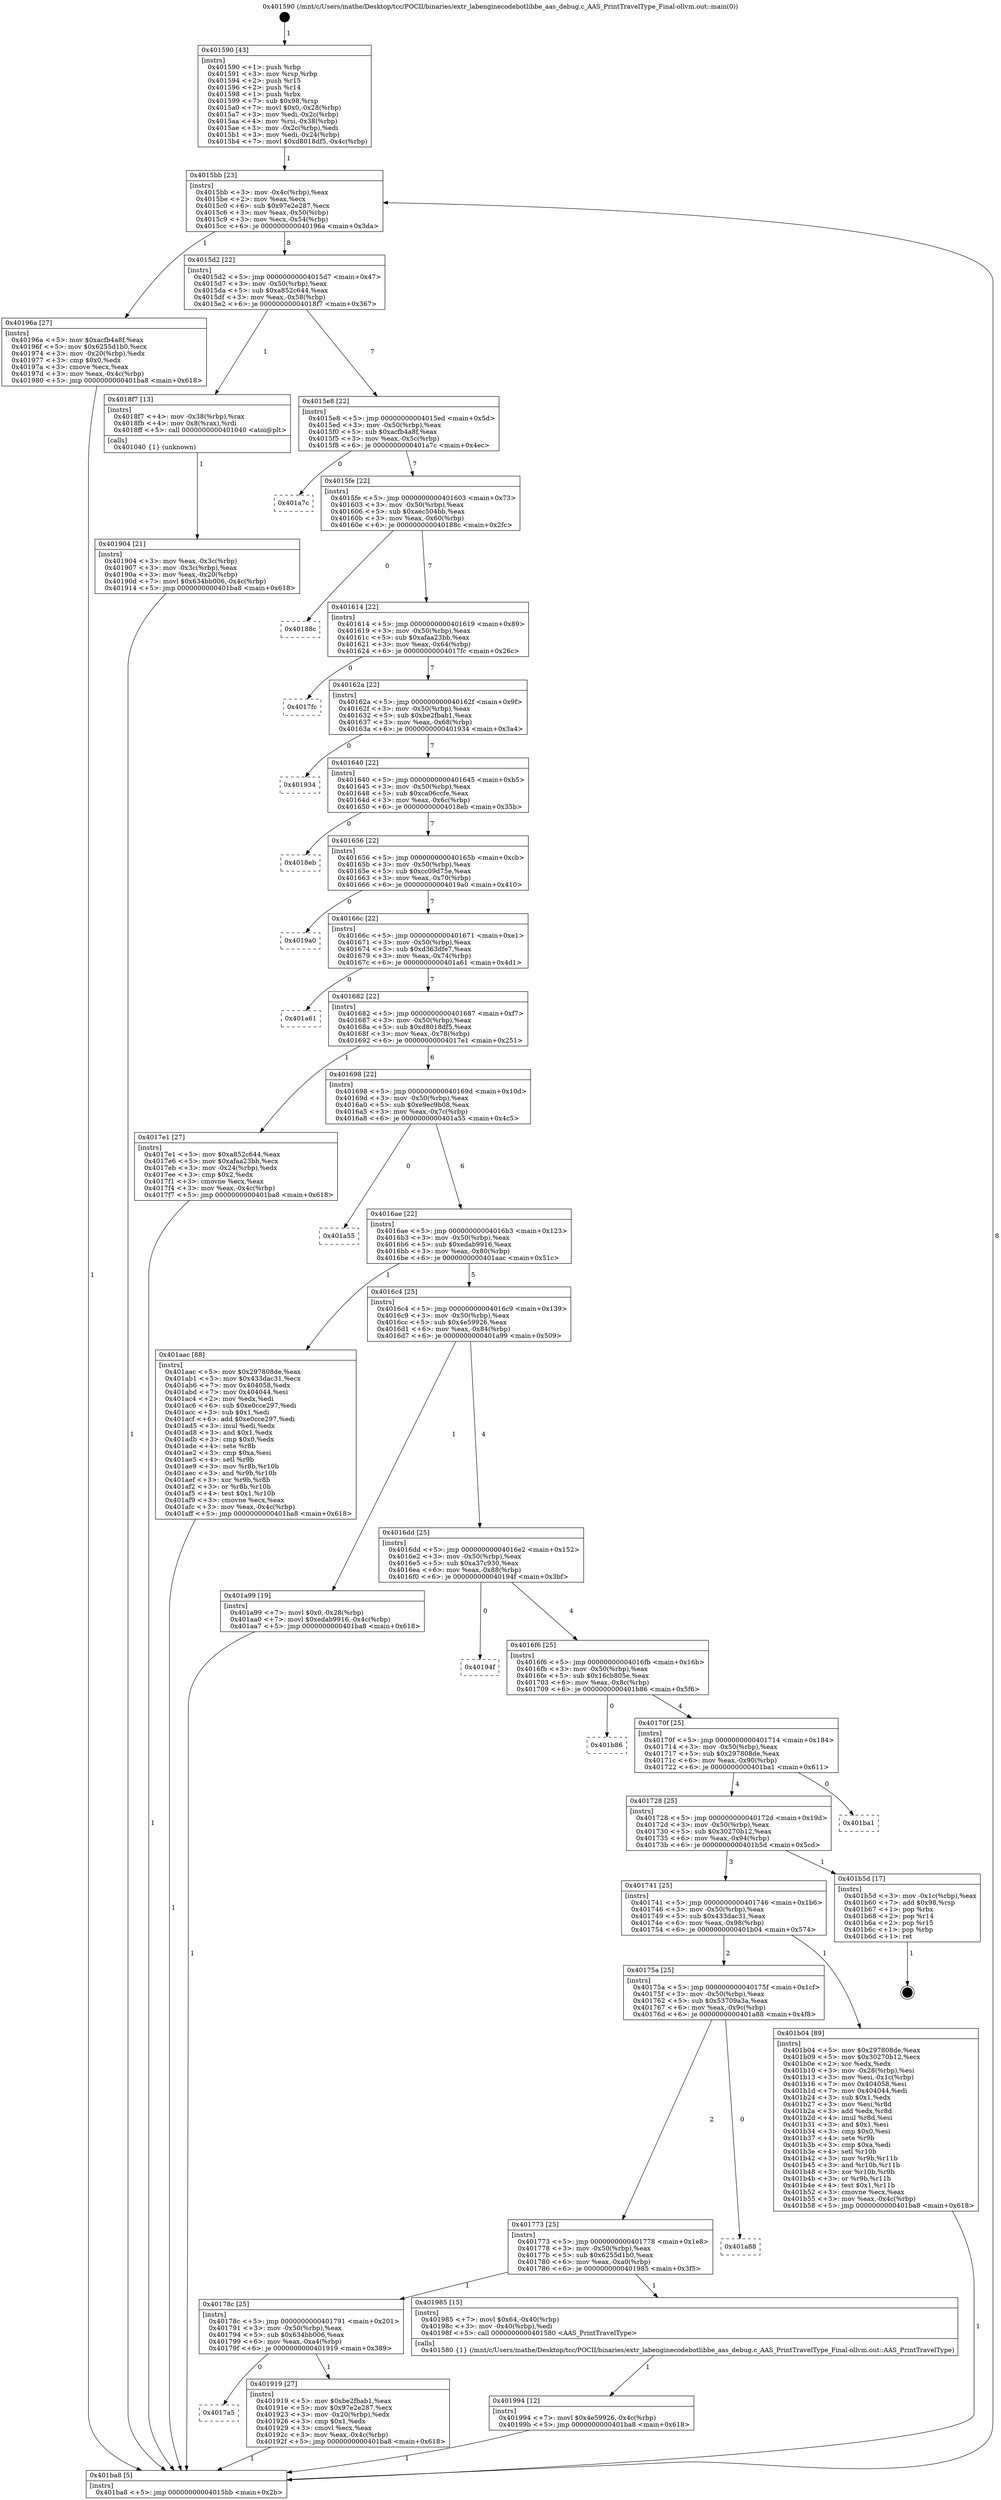 digraph "0x401590" {
  label = "0x401590 (/mnt/c/Users/mathe/Desktop/tcc/POCII/binaries/extr_labenginecodebotlibbe_aas_debug.c_AAS_PrintTravelType_Final-ollvm.out::main(0))"
  labelloc = "t"
  node[shape=record]

  Entry [label="",width=0.3,height=0.3,shape=circle,fillcolor=black,style=filled]
  "0x4015bb" [label="{
     0x4015bb [23]\l
     | [instrs]\l
     &nbsp;&nbsp;0x4015bb \<+3\>: mov -0x4c(%rbp),%eax\l
     &nbsp;&nbsp;0x4015be \<+2\>: mov %eax,%ecx\l
     &nbsp;&nbsp;0x4015c0 \<+6\>: sub $0x97e2e287,%ecx\l
     &nbsp;&nbsp;0x4015c6 \<+3\>: mov %eax,-0x50(%rbp)\l
     &nbsp;&nbsp;0x4015c9 \<+3\>: mov %ecx,-0x54(%rbp)\l
     &nbsp;&nbsp;0x4015cc \<+6\>: je 000000000040196a \<main+0x3da\>\l
  }"]
  "0x40196a" [label="{
     0x40196a [27]\l
     | [instrs]\l
     &nbsp;&nbsp;0x40196a \<+5\>: mov $0xacfb4a8f,%eax\l
     &nbsp;&nbsp;0x40196f \<+5\>: mov $0x6255d1b0,%ecx\l
     &nbsp;&nbsp;0x401974 \<+3\>: mov -0x20(%rbp),%edx\l
     &nbsp;&nbsp;0x401977 \<+3\>: cmp $0x0,%edx\l
     &nbsp;&nbsp;0x40197a \<+3\>: cmove %ecx,%eax\l
     &nbsp;&nbsp;0x40197d \<+3\>: mov %eax,-0x4c(%rbp)\l
     &nbsp;&nbsp;0x401980 \<+5\>: jmp 0000000000401ba8 \<main+0x618\>\l
  }"]
  "0x4015d2" [label="{
     0x4015d2 [22]\l
     | [instrs]\l
     &nbsp;&nbsp;0x4015d2 \<+5\>: jmp 00000000004015d7 \<main+0x47\>\l
     &nbsp;&nbsp;0x4015d7 \<+3\>: mov -0x50(%rbp),%eax\l
     &nbsp;&nbsp;0x4015da \<+5\>: sub $0xa852c644,%eax\l
     &nbsp;&nbsp;0x4015df \<+3\>: mov %eax,-0x58(%rbp)\l
     &nbsp;&nbsp;0x4015e2 \<+6\>: je 00000000004018f7 \<main+0x367\>\l
  }"]
  Exit [label="",width=0.3,height=0.3,shape=circle,fillcolor=black,style=filled,peripheries=2]
  "0x4018f7" [label="{
     0x4018f7 [13]\l
     | [instrs]\l
     &nbsp;&nbsp;0x4018f7 \<+4\>: mov -0x38(%rbp),%rax\l
     &nbsp;&nbsp;0x4018fb \<+4\>: mov 0x8(%rax),%rdi\l
     &nbsp;&nbsp;0x4018ff \<+5\>: call 0000000000401040 \<atoi@plt\>\l
     | [calls]\l
     &nbsp;&nbsp;0x401040 \{1\} (unknown)\l
  }"]
  "0x4015e8" [label="{
     0x4015e8 [22]\l
     | [instrs]\l
     &nbsp;&nbsp;0x4015e8 \<+5\>: jmp 00000000004015ed \<main+0x5d\>\l
     &nbsp;&nbsp;0x4015ed \<+3\>: mov -0x50(%rbp),%eax\l
     &nbsp;&nbsp;0x4015f0 \<+5\>: sub $0xacfb4a8f,%eax\l
     &nbsp;&nbsp;0x4015f5 \<+3\>: mov %eax,-0x5c(%rbp)\l
     &nbsp;&nbsp;0x4015f8 \<+6\>: je 0000000000401a7c \<main+0x4ec\>\l
  }"]
  "0x401994" [label="{
     0x401994 [12]\l
     | [instrs]\l
     &nbsp;&nbsp;0x401994 \<+7\>: movl $0x4e59926,-0x4c(%rbp)\l
     &nbsp;&nbsp;0x40199b \<+5\>: jmp 0000000000401ba8 \<main+0x618\>\l
  }"]
  "0x401a7c" [label="{
     0x401a7c\l
  }", style=dashed]
  "0x4015fe" [label="{
     0x4015fe [22]\l
     | [instrs]\l
     &nbsp;&nbsp;0x4015fe \<+5\>: jmp 0000000000401603 \<main+0x73\>\l
     &nbsp;&nbsp;0x401603 \<+3\>: mov -0x50(%rbp),%eax\l
     &nbsp;&nbsp;0x401606 \<+5\>: sub $0xaec504bb,%eax\l
     &nbsp;&nbsp;0x40160b \<+3\>: mov %eax,-0x60(%rbp)\l
     &nbsp;&nbsp;0x40160e \<+6\>: je 000000000040188c \<main+0x2fc\>\l
  }"]
  "0x4017a5" [label="{
     0x4017a5\l
  }", style=dashed]
  "0x40188c" [label="{
     0x40188c\l
  }", style=dashed]
  "0x401614" [label="{
     0x401614 [22]\l
     | [instrs]\l
     &nbsp;&nbsp;0x401614 \<+5\>: jmp 0000000000401619 \<main+0x89\>\l
     &nbsp;&nbsp;0x401619 \<+3\>: mov -0x50(%rbp),%eax\l
     &nbsp;&nbsp;0x40161c \<+5\>: sub $0xafaa23bb,%eax\l
     &nbsp;&nbsp;0x401621 \<+3\>: mov %eax,-0x64(%rbp)\l
     &nbsp;&nbsp;0x401624 \<+6\>: je 00000000004017fc \<main+0x26c\>\l
  }"]
  "0x401919" [label="{
     0x401919 [27]\l
     | [instrs]\l
     &nbsp;&nbsp;0x401919 \<+5\>: mov $0xbe2fbab1,%eax\l
     &nbsp;&nbsp;0x40191e \<+5\>: mov $0x97e2e287,%ecx\l
     &nbsp;&nbsp;0x401923 \<+3\>: mov -0x20(%rbp),%edx\l
     &nbsp;&nbsp;0x401926 \<+3\>: cmp $0x1,%edx\l
     &nbsp;&nbsp;0x401929 \<+3\>: cmovl %ecx,%eax\l
     &nbsp;&nbsp;0x40192c \<+3\>: mov %eax,-0x4c(%rbp)\l
     &nbsp;&nbsp;0x40192f \<+5\>: jmp 0000000000401ba8 \<main+0x618\>\l
  }"]
  "0x4017fc" [label="{
     0x4017fc\l
  }", style=dashed]
  "0x40162a" [label="{
     0x40162a [22]\l
     | [instrs]\l
     &nbsp;&nbsp;0x40162a \<+5\>: jmp 000000000040162f \<main+0x9f\>\l
     &nbsp;&nbsp;0x40162f \<+3\>: mov -0x50(%rbp),%eax\l
     &nbsp;&nbsp;0x401632 \<+5\>: sub $0xbe2fbab1,%eax\l
     &nbsp;&nbsp;0x401637 \<+3\>: mov %eax,-0x68(%rbp)\l
     &nbsp;&nbsp;0x40163a \<+6\>: je 0000000000401934 \<main+0x3a4\>\l
  }"]
  "0x40178c" [label="{
     0x40178c [25]\l
     | [instrs]\l
     &nbsp;&nbsp;0x40178c \<+5\>: jmp 0000000000401791 \<main+0x201\>\l
     &nbsp;&nbsp;0x401791 \<+3\>: mov -0x50(%rbp),%eax\l
     &nbsp;&nbsp;0x401794 \<+5\>: sub $0x634bb006,%eax\l
     &nbsp;&nbsp;0x401799 \<+6\>: mov %eax,-0xa4(%rbp)\l
     &nbsp;&nbsp;0x40179f \<+6\>: je 0000000000401919 \<main+0x389\>\l
  }"]
  "0x401934" [label="{
     0x401934\l
  }", style=dashed]
  "0x401640" [label="{
     0x401640 [22]\l
     | [instrs]\l
     &nbsp;&nbsp;0x401640 \<+5\>: jmp 0000000000401645 \<main+0xb5\>\l
     &nbsp;&nbsp;0x401645 \<+3\>: mov -0x50(%rbp),%eax\l
     &nbsp;&nbsp;0x401648 \<+5\>: sub $0xca06ccfe,%eax\l
     &nbsp;&nbsp;0x40164d \<+3\>: mov %eax,-0x6c(%rbp)\l
     &nbsp;&nbsp;0x401650 \<+6\>: je 00000000004018eb \<main+0x35b\>\l
  }"]
  "0x401985" [label="{
     0x401985 [15]\l
     | [instrs]\l
     &nbsp;&nbsp;0x401985 \<+7\>: movl $0x64,-0x40(%rbp)\l
     &nbsp;&nbsp;0x40198c \<+3\>: mov -0x40(%rbp),%edi\l
     &nbsp;&nbsp;0x40198f \<+5\>: call 0000000000401580 \<AAS_PrintTravelType\>\l
     | [calls]\l
     &nbsp;&nbsp;0x401580 \{1\} (/mnt/c/Users/mathe/Desktop/tcc/POCII/binaries/extr_labenginecodebotlibbe_aas_debug.c_AAS_PrintTravelType_Final-ollvm.out::AAS_PrintTravelType)\l
  }"]
  "0x4018eb" [label="{
     0x4018eb\l
  }", style=dashed]
  "0x401656" [label="{
     0x401656 [22]\l
     | [instrs]\l
     &nbsp;&nbsp;0x401656 \<+5\>: jmp 000000000040165b \<main+0xcb\>\l
     &nbsp;&nbsp;0x40165b \<+3\>: mov -0x50(%rbp),%eax\l
     &nbsp;&nbsp;0x40165e \<+5\>: sub $0xcc09d75e,%eax\l
     &nbsp;&nbsp;0x401663 \<+3\>: mov %eax,-0x70(%rbp)\l
     &nbsp;&nbsp;0x401666 \<+6\>: je 00000000004019a0 \<main+0x410\>\l
  }"]
  "0x401773" [label="{
     0x401773 [25]\l
     | [instrs]\l
     &nbsp;&nbsp;0x401773 \<+5\>: jmp 0000000000401778 \<main+0x1e8\>\l
     &nbsp;&nbsp;0x401778 \<+3\>: mov -0x50(%rbp),%eax\l
     &nbsp;&nbsp;0x40177b \<+5\>: sub $0x6255d1b0,%eax\l
     &nbsp;&nbsp;0x401780 \<+6\>: mov %eax,-0xa0(%rbp)\l
     &nbsp;&nbsp;0x401786 \<+6\>: je 0000000000401985 \<main+0x3f5\>\l
  }"]
  "0x4019a0" [label="{
     0x4019a0\l
  }", style=dashed]
  "0x40166c" [label="{
     0x40166c [22]\l
     | [instrs]\l
     &nbsp;&nbsp;0x40166c \<+5\>: jmp 0000000000401671 \<main+0xe1\>\l
     &nbsp;&nbsp;0x401671 \<+3\>: mov -0x50(%rbp),%eax\l
     &nbsp;&nbsp;0x401674 \<+5\>: sub $0xd363dfe7,%eax\l
     &nbsp;&nbsp;0x401679 \<+3\>: mov %eax,-0x74(%rbp)\l
     &nbsp;&nbsp;0x40167c \<+6\>: je 0000000000401a61 \<main+0x4d1\>\l
  }"]
  "0x401a88" [label="{
     0x401a88\l
  }", style=dashed]
  "0x401a61" [label="{
     0x401a61\l
  }", style=dashed]
  "0x401682" [label="{
     0x401682 [22]\l
     | [instrs]\l
     &nbsp;&nbsp;0x401682 \<+5\>: jmp 0000000000401687 \<main+0xf7\>\l
     &nbsp;&nbsp;0x401687 \<+3\>: mov -0x50(%rbp),%eax\l
     &nbsp;&nbsp;0x40168a \<+5\>: sub $0xd8018df5,%eax\l
     &nbsp;&nbsp;0x40168f \<+3\>: mov %eax,-0x78(%rbp)\l
     &nbsp;&nbsp;0x401692 \<+6\>: je 00000000004017e1 \<main+0x251\>\l
  }"]
  "0x40175a" [label="{
     0x40175a [25]\l
     | [instrs]\l
     &nbsp;&nbsp;0x40175a \<+5\>: jmp 000000000040175f \<main+0x1cf\>\l
     &nbsp;&nbsp;0x40175f \<+3\>: mov -0x50(%rbp),%eax\l
     &nbsp;&nbsp;0x401762 \<+5\>: sub $0x53709a3a,%eax\l
     &nbsp;&nbsp;0x401767 \<+6\>: mov %eax,-0x9c(%rbp)\l
     &nbsp;&nbsp;0x40176d \<+6\>: je 0000000000401a88 \<main+0x4f8\>\l
  }"]
  "0x4017e1" [label="{
     0x4017e1 [27]\l
     | [instrs]\l
     &nbsp;&nbsp;0x4017e1 \<+5\>: mov $0xa852c644,%eax\l
     &nbsp;&nbsp;0x4017e6 \<+5\>: mov $0xafaa23bb,%ecx\l
     &nbsp;&nbsp;0x4017eb \<+3\>: mov -0x24(%rbp),%edx\l
     &nbsp;&nbsp;0x4017ee \<+3\>: cmp $0x2,%edx\l
     &nbsp;&nbsp;0x4017f1 \<+3\>: cmovne %ecx,%eax\l
     &nbsp;&nbsp;0x4017f4 \<+3\>: mov %eax,-0x4c(%rbp)\l
     &nbsp;&nbsp;0x4017f7 \<+5\>: jmp 0000000000401ba8 \<main+0x618\>\l
  }"]
  "0x401698" [label="{
     0x401698 [22]\l
     | [instrs]\l
     &nbsp;&nbsp;0x401698 \<+5\>: jmp 000000000040169d \<main+0x10d\>\l
     &nbsp;&nbsp;0x40169d \<+3\>: mov -0x50(%rbp),%eax\l
     &nbsp;&nbsp;0x4016a0 \<+5\>: sub $0xe9ec9b08,%eax\l
     &nbsp;&nbsp;0x4016a5 \<+3\>: mov %eax,-0x7c(%rbp)\l
     &nbsp;&nbsp;0x4016a8 \<+6\>: je 0000000000401a55 \<main+0x4c5\>\l
  }"]
  "0x401ba8" [label="{
     0x401ba8 [5]\l
     | [instrs]\l
     &nbsp;&nbsp;0x401ba8 \<+5\>: jmp 00000000004015bb \<main+0x2b\>\l
  }"]
  "0x401590" [label="{
     0x401590 [43]\l
     | [instrs]\l
     &nbsp;&nbsp;0x401590 \<+1\>: push %rbp\l
     &nbsp;&nbsp;0x401591 \<+3\>: mov %rsp,%rbp\l
     &nbsp;&nbsp;0x401594 \<+2\>: push %r15\l
     &nbsp;&nbsp;0x401596 \<+2\>: push %r14\l
     &nbsp;&nbsp;0x401598 \<+1\>: push %rbx\l
     &nbsp;&nbsp;0x401599 \<+7\>: sub $0x98,%rsp\l
     &nbsp;&nbsp;0x4015a0 \<+7\>: movl $0x0,-0x28(%rbp)\l
     &nbsp;&nbsp;0x4015a7 \<+3\>: mov %edi,-0x2c(%rbp)\l
     &nbsp;&nbsp;0x4015aa \<+4\>: mov %rsi,-0x38(%rbp)\l
     &nbsp;&nbsp;0x4015ae \<+3\>: mov -0x2c(%rbp),%edi\l
     &nbsp;&nbsp;0x4015b1 \<+3\>: mov %edi,-0x24(%rbp)\l
     &nbsp;&nbsp;0x4015b4 \<+7\>: movl $0xd8018df5,-0x4c(%rbp)\l
  }"]
  "0x401904" [label="{
     0x401904 [21]\l
     | [instrs]\l
     &nbsp;&nbsp;0x401904 \<+3\>: mov %eax,-0x3c(%rbp)\l
     &nbsp;&nbsp;0x401907 \<+3\>: mov -0x3c(%rbp),%eax\l
     &nbsp;&nbsp;0x40190a \<+3\>: mov %eax,-0x20(%rbp)\l
     &nbsp;&nbsp;0x40190d \<+7\>: movl $0x634bb006,-0x4c(%rbp)\l
     &nbsp;&nbsp;0x401914 \<+5\>: jmp 0000000000401ba8 \<main+0x618\>\l
  }"]
  "0x401b04" [label="{
     0x401b04 [89]\l
     | [instrs]\l
     &nbsp;&nbsp;0x401b04 \<+5\>: mov $0x297808de,%eax\l
     &nbsp;&nbsp;0x401b09 \<+5\>: mov $0x30270b12,%ecx\l
     &nbsp;&nbsp;0x401b0e \<+2\>: xor %edx,%edx\l
     &nbsp;&nbsp;0x401b10 \<+3\>: mov -0x28(%rbp),%esi\l
     &nbsp;&nbsp;0x401b13 \<+3\>: mov %esi,-0x1c(%rbp)\l
     &nbsp;&nbsp;0x401b16 \<+7\>: mov 0x404058,%esi\l
     &nbsp;&nbsp;0x401b1d \<+7\>: mov 0x404044,%edi\l
     &nbsp;&nbsp;0x401b24 \<+3\>: sub $0x1,%edx\l
     &nbsp;&nbsp;0x401b27 \<+3\>: mov %esi,%r8d\l
     &nbsp;&nbsp;0x401b2a \<+3\>: add %edx,%r8d\l
     &nbsp;&nbsp;0x401b2d \<+4\>: imul %r8d,%esi\l
     &nbsp;&nbsp;0x401b31 \<+3\>: and $0x1,%esi\l
     &nbsp;&nbsp;0x401b34 \<+3\>: cmp $0x0,%esi\l
     &nbsp;&nbsp;0x401b37 \<+4\>: sete %r9b\l
     &nbsp;&nbsp;0x401b3b \<+3\>: cmp $0xa,%edi\l
     &nbsp;&nbsp;0x401b3e \<+4\>: setl %r10b\l
     &nbsp;&nbsp;0x401b42 \<+3\>: mov %r9b,%r11b\l
     &nbsp;&nbsp;0x401b45 \<+3\>: and %r10b,%r11b\l
     &nbsp;&nbsp;0x401b48 \<+3\>: xor %r10b,%r9b\l
     &nbsp;&nbsp;0x401b4b \<+3\>: or %r9b,%r11b\l
     &nbsp;&nbsp;0x401b4e \<+4\>: test $0x1,%r11b\l
     &nbsp;&nbsp;0x401b52 \<+3\>: cmovne %ecx,%eax\l
     &nbsp;&nbsp;0x401b55 \<+3\>: mov %eax,-0x4c(%rbp)\l
     &nbsp;&nbsp;0x401b58 \<+5\>: jmp 0000000000401ba8 \<main+0x618\>\l
  }"]
  "0x401a55" [label="{
     0x401a55\l
  }", style=dashed]
  "0x4016ae" [label="{
     0x4016ae [22]\l
     | [instrs]\l
     &nbsp;&nbsp;0x4016ae \<+5\>: jmp 00000000004016b3 \<main+0x123\>\l
     &nbsp;&nbsp;0x4016b3 \<+3\>: mov -0x50(%rbp),%eax\l
     &nbsp;&nbsp;0x4016b6 \<+5\>: sub $0xedab9916,%eax\l
     &nbsp;&nbsp;0x4016bb \<+3\>: mov %eax,-0x80(%rbp)\l
     &nbsp;&nbsp;0x4016be \<+6\>: je 0000000000401aac \<main+0x51c\>\l
  }"]
  "0x401741" [label="{
     0x401741 [25]\l
     | [instrs]\l
     &nbsp;&nbsp;0x401741 \<+5\>: jmp 0000000000401746 \<main+0x1b6\>\l
     &nbsp;&nbsp;0x401746 \<+3\>: mov -0x50(%rbp),%eax\l
     &nbsp;&nbsp;0x401749 \<+5\>: sub $0x433dac31,%eax\l
     &nbsp;&nbsp;0x40174e \<+6\>: mov %eax,-0x98(%rbp)\l
     &nbsp;&nbsp;0x401754 \<+6\>: je 0000000000401b04 \<main+0x574\>\l
  }"]
  "0x401aac" [label="{
     0x401aac [88]\l
     | [instrs]\l
     &nbsp;&nbsp;0x401aac \<+5\>: mov $0x297808de,%eax\l
     &nbsp;&nbsp;0x401ab1 \<+5\>: mov $0x433dac31,%ecx\l
     &nbsp;&nbsp;0x401ab6 \<+7\>: mov 0x404058,%edx\l
     &nbsp;&nbsp;0x401abd \<+7\>: mov 0x404044,%esi\l
     &nbsp;&nbsp;0x401ac4 \<+2\>: mov %edx,%edi\l
     &nbsp;&nbsp;0x401ac6 \<+6\>: sub $0xe0cce297,%edi\l
     &nbsp;&nbsp;0x401acc \<+3\>: sub $0x1,%edi\l
     &nbsp;&nbsp;0x401acf \<+6\>: add $0xe0cce297,%edi\l
     &nbsp;&nbsp;0x401ad5 \<+3\>: imul %edi,%edx\l
     &nbsp;&nbsp;0x401ad8 \<+3\>: and $0x1,%edx\l
     &nbsp;&nbsp;0x401adb \<+3\>: cmp $0x0,%edx\l
     &nbsp;&nbsp;0x401ade \<+4\>: sete %r8b\l
     &nbsp;&nbsp;0x401ae2 \<+3\>: cmp $0xa,%esi\l
     &nbsp;&nbsp;0x401ae5 \<+4\>: setl %r9b\l
     &nbsp;&nbsp;0x401ae9 \<+3\>: mov %r8b,%r10b\l
     &nbsp;&nbsp;0x401aec \<+3\>: and %r9b,%r10b\l
     &nbsp;&nbsp;0x401aef \<+3\>: xor %r9b,%r8b\l
     &nbsp;&nbsp;0x401af2 \<+3\>: or %r8b,%r10b\l
     &nbsp;&nbsp;0x401af5 \<+4\>: test $0x1,%r10b\l
     &nbsp;&nbsp;0x401af9 \<+3\>: cmovne %ecx,%eax\l
     &nbsp;&nbsp;0x401afc \<+3\>: mov %eax,-0x4c(%rbp)\l
     &nbsp;&nbsp;0x401aff \<+5\>: jmp 0000000000401ba8 \<main+0x618\>\l
  }"]
  "0x4016c4" [label="{
     0x4016c4 [25]\l
     | [instrs]\l
     &nbsp;&nbsp;0x4016c4 \<+5\>: jmp 00000000004016c9 \<main+0x139\>\l
     &nbsp;&nbsp;0x4016c9 \<+3\>: mov -0x50(%rbp),%eax\l
     &nbsp;&nbsp;0x4016cc \<+5\>: sub $0x4e59926,%eax\l
     &nbsp;&nbsp;0x4016d1 \<+6\>: mov %eax,-0x84(%rbp)\l
     &nbsp;&nbsp;0x4016d7 \<+6\>: je 0000000000401a99 \<main+0x509\>\l
  }"]
  "0x401b5d" [label="{
     0x401b5d [17]\l
     | [instrs]\l
     &nbsp;&nbsp;0x401b5d \<+3\>: mov -0x1c(%rbp),%eax\l
     &nbsp;&nbsp;0x401b60 \<+7\>: add $0x98,%rsp\l
     &nbsp;&nbsp;0x401b67 \<+1\>: pop %rbx\l
     &nbsp;&nbsp;0x401b68 \<+2\>: pop %r14\l
     &nbsp;&nbsp;0x401b6a \<+2\>: pop %r15\l
     &nbsp;&nbsp;0x401b6c \<+1\>: pop %rbp\l
     &nbsp;&nbsp;0x401b6d \<+1\>: ret\l
  }"]
  "0x401a99" [label="{
     0x401a99 [19]\l
     | [instrs]\l
     &nbsp;&nbsp;0x401a99 \<+7\>: movl $0x0,-0x28(%rbp)\l
     &nbsp;&nbsp;0x401aa0 \<+7\>: movl $0xedab9916,-0x4c(%rbp)\l
     &nbsp;&nbsp;0x401aa7 \<+5\>: jmp 0000000000401ba8 \<main+0x618\>\l
  }"]
  "0x4016dd" [label="{
     0x4016dd [25]\l
     | [instrs]\l
     &nbsp;&nbsp;0x4016dd \<+5\>: jmp 00000000004016e2 \<main+0x152\>\l
     &nbsp;&nbsp;0x4016e2 \<+3\>: mov -0x50(%rbp),%eax\l
     &nbsp;&nbsp;0x4016e5 \<+5\>: sub $0xa37c930,%eax\l
     &nbsp;&nbsp;0x4016ea \<+6\>: mov %eax,-0x88(%rbp)\l
     &nbsp;&nbsp;0x4016f0 \<+6\>: je 000000000040194f \<main+0x3bf\>\l
  }"]
  "0x401728" [label="{
     0x401728 [25]\l
     | [instrs]\l
     &nbsp;&nbsp;0x401728 \<+5\>: jmp 000000000040172d \<main+0x19d\>\l
     &nbsp;&nbsp;0x40172d \<+3\>: mov -0x50(%rbp),%eax\l
     &nbsp;&nbsp;0x401730 \<+5\>: sub $0x30270b12,%eax\l
     &nbsp;&nbsp;0x401735 \<+6\>: mov %eax,-0x94(%rbp)\l
     &nbsp;&nbsp;0x40173b \<+6\>: je 0000000000401b5d \<main+0x5cd\>\l
  }"]
  "0x40194f" [label="{
     0x40194f\l
  }", style=dashed]
  "0x4016f6" [label="{
     0x4016f6 [25]\l
     | [instrs]\l
     &nbsp;&nbsp;0x4016f6 \<+5\>: jmp 00000000004016fb \<main+0x16b\>\l
     &nbsp;&nbsp;0x4016fb \<+3\>: mov -0x50(%rbp),%eax\l
     &nbsp;&nbsp;0x4016fe \<+5\>: sub $0x16cb805e,%eax\l
     &nbsp;&nbsp;0x401703 \<+6\>: mov %eax,-0x8c(%rbp)\l
     &nbsp;&nbsp;0x401709 \<+6\>: je 0000000000401b86 \<main+0x5f6\>\l
  }"]
  "0x401ba1" [label="{
     0x401ba1\l
  }", style=dashed]
  "0x401b86" [label="{
     0x401b86\l
  }", style=dashed]
  "0x40170f" [label="{
     0x40170f [25]\l
     | [instrs]\l
     &nbsp;&nbsp;0x40170f \<+5\>: jmp 0000000000401714 \<main+0x184\>\l
     &nbsp;&nbsp;0x401714 \<+3\>: mov -0x50(%rbp),%eax\l
     &nbsp;&nbsp;0x401717 \<+5\>: sub $0x297808de,%eax\l
     &nbsp;&nbsp;0x40171c \<+6\>: mov %eax,-0x90(%rbp)\l
     &nbsp;&nbsp;0x401722 \<+6\>: je 0000000000401ba1 \<main+0x611\>\l
  }"]
  Entry -> "0x401590" [label=" 1"]
  "0x4015bb" -> "0x40196a" [label=" 1"]
  "0x4015bb" -> "0x4015d2" [label=" 8"]
  "0x401b5d" -> Exit [label=" 1"]
  "0x4015d2" -> "0x4018f7" [label=" 1"]
  "0x4015d2" -> "0x4015e8" [label=" 7"]
  "0x401b04" -> "0x401ba8" [label=" 1"]
  "0x4015e8" -> "0x401a7c" [label=" 0"]
  "0x4015e8" -> "0x4015fe" [label=" 7"]
  "0x401aac" -> "0x401ba8" [label=" 1"]
  "0x4015fe" -> "0x40188c" [label=" 0"]
  "0x4015fe" -> "0x401614" [label=" 7"]
  "0x401a99" -> "0x401ba8" [label=" 1"]
  "0x401614" -> "0x4017fc" [label=" 0"]
  "0x401614" -> "0x40162a" [label=" 7"]
  "0x401994" -> "0x401ba8" [label=" 1"]
  "0x40162a" -> "0x401934" [label=" 0"]
  "0x40162a" -> "0x401640" [label=" 7"]
  "0x40196a" -> "0x401ba8" [label=" 1"]
  "0x401640" -> "0x4018eb" [label=" 0"]
  "0x401640" -> "0x401656" [label=" 7"]
  "0x401919" -> "0x401ba8" [label=" 1"]
  "0x401656" -> "0x4019a0" [label=" 0"]
  "0x401656" -> "0x40166c" [label=" 7"]
  "0x40178c" -> "0x401919" [label=" 1"]
  "0x40166c" -> "0x401a61" [label=" 0"]
  "0x40166c" -> "0x401682" [label=" 7"]
  "0x401985" -> "0x401994" [label=" 1"]
  "0x401682" -> "0x4017e1" [label=" 1"]
  "0x401682" -> "0x401698" [label=" 6"]
  "0x4017e1" -> "0x401ba8" [label=" 1"]
  "0x401590" -> "0x4015bb" [label=" 1"]
  "0x401ba8" -> "0x4015bb" [label=" 8"]
  "0x4018f7" -> "0x401904" [label=" 1"]
  "0x401904" -> "0x401ba8" [label=" 1"]
  "0x401773" -> "0x401985" [label=" 1"]
  "0x401698" -> "0x401a55" [label=" 0"]
  "0x401698" -> "0x4016ae" [label=" 6"]
  "0x40178c" -> "0x4017a5" [label=" 0"]
  "0x4016ae" -> "0x401aac" [label=" 1"]
  "0x4016ae" -> "0x4016c4" [label=" 5"]
  "0x40175a" -> "0x401a88" [label=" 0"]
  "0x4016c4" -> "0x401a99" [label=" 1"]
  "0x4016c4" -> "0x4016dd" [label=" 4"]
  "0x401773" -> "0x40178c" [label=" 1"]
  "0x4016dd" -> "0x40194f" [label=" 0"]
  "0x4016dd" -> "0x4016f6" [label=" 4"]
  "0x401741" -> "0x401b04" [label=" 1"]
  "0x4016f6" -> "0x401b86" [label=" 0"]
  "0x4016f6" -> "0x40170f" [label=" 4"]
  "0x40175a" -> "0x401773" [label=" 2"]
  "0x40170f" -> "0x401ba1" [label=" 0"]
  "0x40170f" -> "0x401728" [label=" 4"]
  "0x401741" -> "0x40175a" [label=" 2"]
  "0x401728" -> "0x401b5d" [label=" 1"]
  "0x401728" -> "0x401741" [label=" 3"]
}
